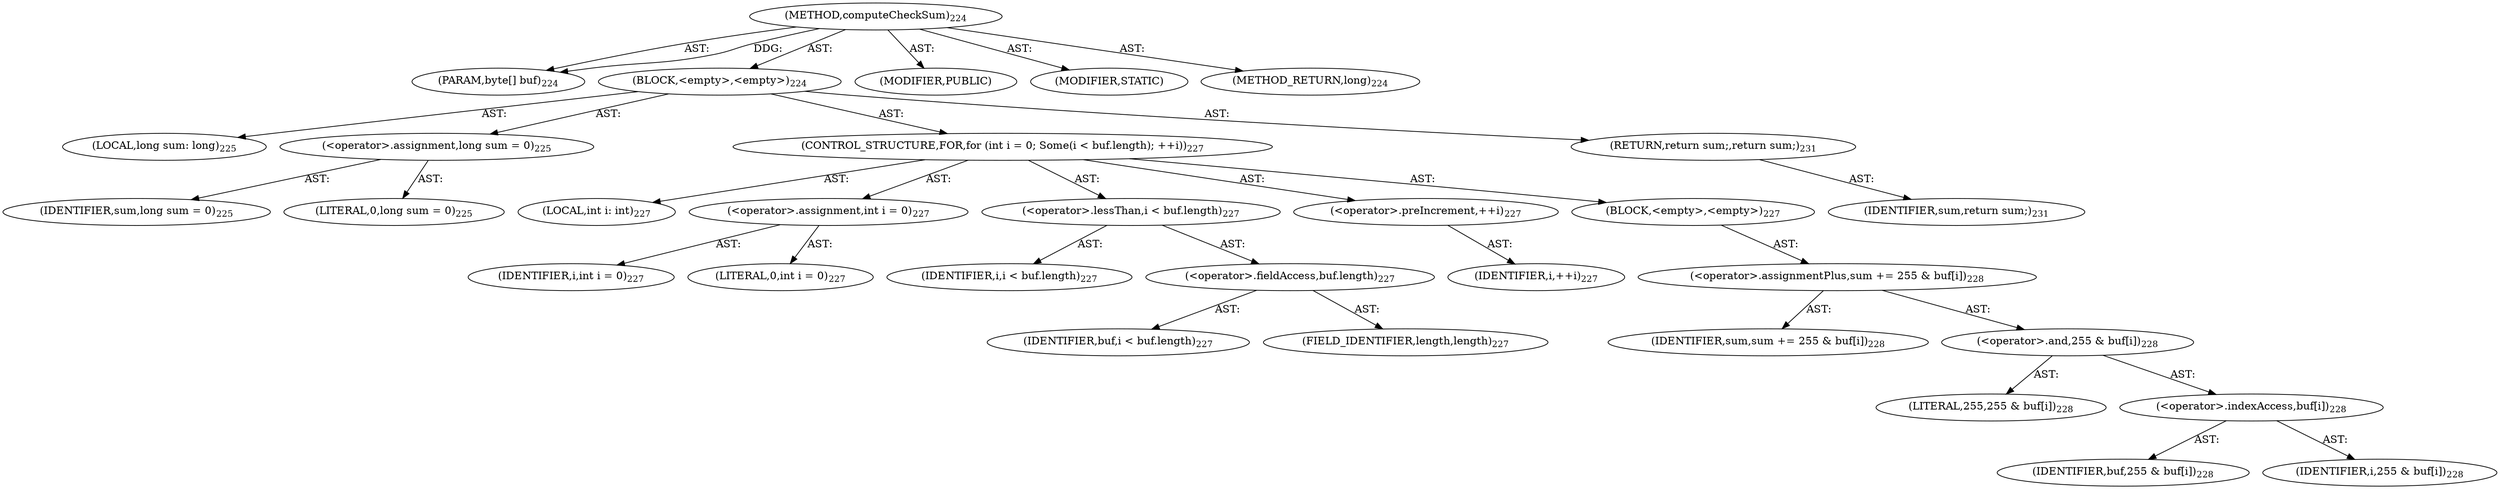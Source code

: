 digraph "computeCheckSum" {  
"111669149702" [label = <(METHOD,computeCheckSum)<SUB>224</SUB>> ]
"115964117014" [label = <(PARAM,byte[] buf)<SUB>224</SUB>> ]
"25769803795" [label = <(BLOCK,&lt;empty&gt;,&lt;empty&gt;)<SUB>224</SUB>> ]
"94489280523" [label = <(LOCAL,long sum: long)<SUB>225</SUB>> ]
"30064771183" [label = <(&lt;operator&gt;.assignment,long sum = 0)<SUB>225</SUB>> ]
"68719476854" [label = <(IDENTIFIER,sum,long sum = 0)<SUB>225</SUB>> ]
"90194313248" [label = <(LITERAL,0,long sum = 0)<SUB>225</SUB>> ]
"47244640273" [label = <(CONTROL_STRUCTURE,FOR,for (int i = 0; Some(i &lt; buf.length); ++i))<SUB>227</SUB>> ]
"94489280524" [label = <(LOCAL,int i: int)<SUB>227</SUB>> ]
"30064771184" [label = <(&lt;operator&gt;.assignment,int i = 0)<SUB>227</SUB>> ]
"68719476855" [label = <(IDENTIFIER,i,int i = 0)<SUB>227</SUB>> ]
"90194313249" [label = <(LITERAL,0,int i = 0)<SUB>227</SUB>> ]
"30064771185" [label = <(&lt;operator&gt;.lessThan,i &lt; buf.length)<SUB>227</SUB>> ]
"68719476856" [label = <(IDENTIFIER,i,i &lt; buf.length)<SUB>227</SUB>> ]
"30064771186" [label = <(&lt;operator&gt;.fieldAccess,buf.length)<SUB>227</SUB>> ]
"68719476857" [label = <(IDENTIFIER,buf,i &lt; buf.length)<SUB>227</SUB>> ]
"55834574848" [label = <(FIELD_IDENTIFIER,length,length)<SUB>227</SUB>> ]
"30064771187" [label = <(&lt;operator&gt;.preIncrement,++i)<SUB>227</SUB>> ]
"68719476858" [label = <(IDENTIFIER,i,++i)<SUB>227</SUB>> ]
"25769803796" [label = <(BLOCK,&lt;empty&gt;,&lt;empty&gt;)<SUB>227</SUB>> ]
"30064771188" [label = <(&lt;operator&gt;.assignmentPlus,sum += 255 &amp; buf[i])<SUB>228</SUB>> ]
"68719476859" [label = <(IDENTIFIER,sum,sum += 255 &amp; buf[i])<SUB>228</SUB>> ]
"30064771189" [label = <(&lt;operator&gt;.and,255 &amp; buf[i])<SUB>228</SUB>> ]
"90194313250" [label = <(LITERAL,255,255 &amp; buf[i])<SUB>228</SUB>> ]
"30064771190" [label = <(&lt;operator&gt;.indexAccess,buf[i])<SUB>228</SUB>> ]
"68719476860" [label = <(IDENTIFIER,buf,255 &amp; buf[i])<SUB>228</SUB>> ]
"68719476861" [label = <(IDENTIFIER,i,255 &amp; buf[i])<SUB>228</SUB>> ]
"146028888070" [label = <(RETURN,return sum;,return sum;)<SUB>231</SUB>> ]
"68719476862" [label = <(IDENTIFIER,sum,return sum;)<SUB>231</SUB>> ]
"133143986188" [label = <(MODIFIER,PUBLIC)> ]
"133143986189" [label = <(MODIFIER,STATIC)> ]
"128849018886" [label = <(METHOD_RETURN,long)<SUB>224</SUB>> ]
  "111669149702" -> "115964117014"  [ label = "AST: "] 
  "111669149702" -> "25769803795"  [ label = "AST: "] 
  "111669149702" -> "133143986188"  [ label = "AST: "] 
  "111669149702" -> "133143986189"  [ label = "AST: "] 
  "111669149702" -> "128849018886"  [ label = "AST: "] 
  "25769803795" -> "94489280523"  [ label = "AST: "] 
  "25769803795" -> "30064771183"  [ label = "AST: "] 
  "25769803795" -> "47244640273"  [ label = "AST: "] 
  "25769803795" -> "146028888070"  [ label = "AST: "] 
  "30064771183" -> "68719476854"  [ label = "AST: "] 
  "30064771183" -> "90194313248"  [ label = "AST: "] 
  "47244640273" -> "94489280524"  [ label = "AST: "] 
  "47244640273" -> "30064771184"  [ label = "AST: "] 
  "47244640273" -> "30064771185"  [ label = "AST: "] 
  "47244640273" -> "30064771187"  [ label = "AST: "] 
  "47244640273" -> "25769803796"  [ label = "AST: "] 
  "30064771184" -> "68719476855"  [ label = "AST: "] 
  "30064771184" -> "90194313249"  [ label = "AST: "] 
  "30064771185" -> "68719476856"  [ label = "AST: "] 
  "30064771185" -> "30064771186"  [ label = "AST: "] 
  "30064771186" -> "68719476857"  [ label = "AST: "] 
  "30064771186" -> "55834574848"  [ label = "AST: "] 
  "30064771187" -> "68719476858"  [ label = "AST: "] 
  "25769803796" -> "30064771188"  [ label = "AST: "] 
  "30064771188" -> "68719476859"  [ label = "AST: "] 
  "30064771188" -> "30064771189"  [ label = "AST: "] 
  "30064771189" -> "90194313250"  [ label = "AST: "] 
  "30064771189" -> "30064771190"  [ label = "AST: "] 
  "30064771190" -> "68719476860"  [ label = "AST: "] 
  "30064771190" -> "68719476861"  [ label = "AST: "] 
  "146028888070" -> "68719476862"  [ label = "AST: "] 
  "111669149702" -> "115964117014"  [ label = "DDG: "] 
}
